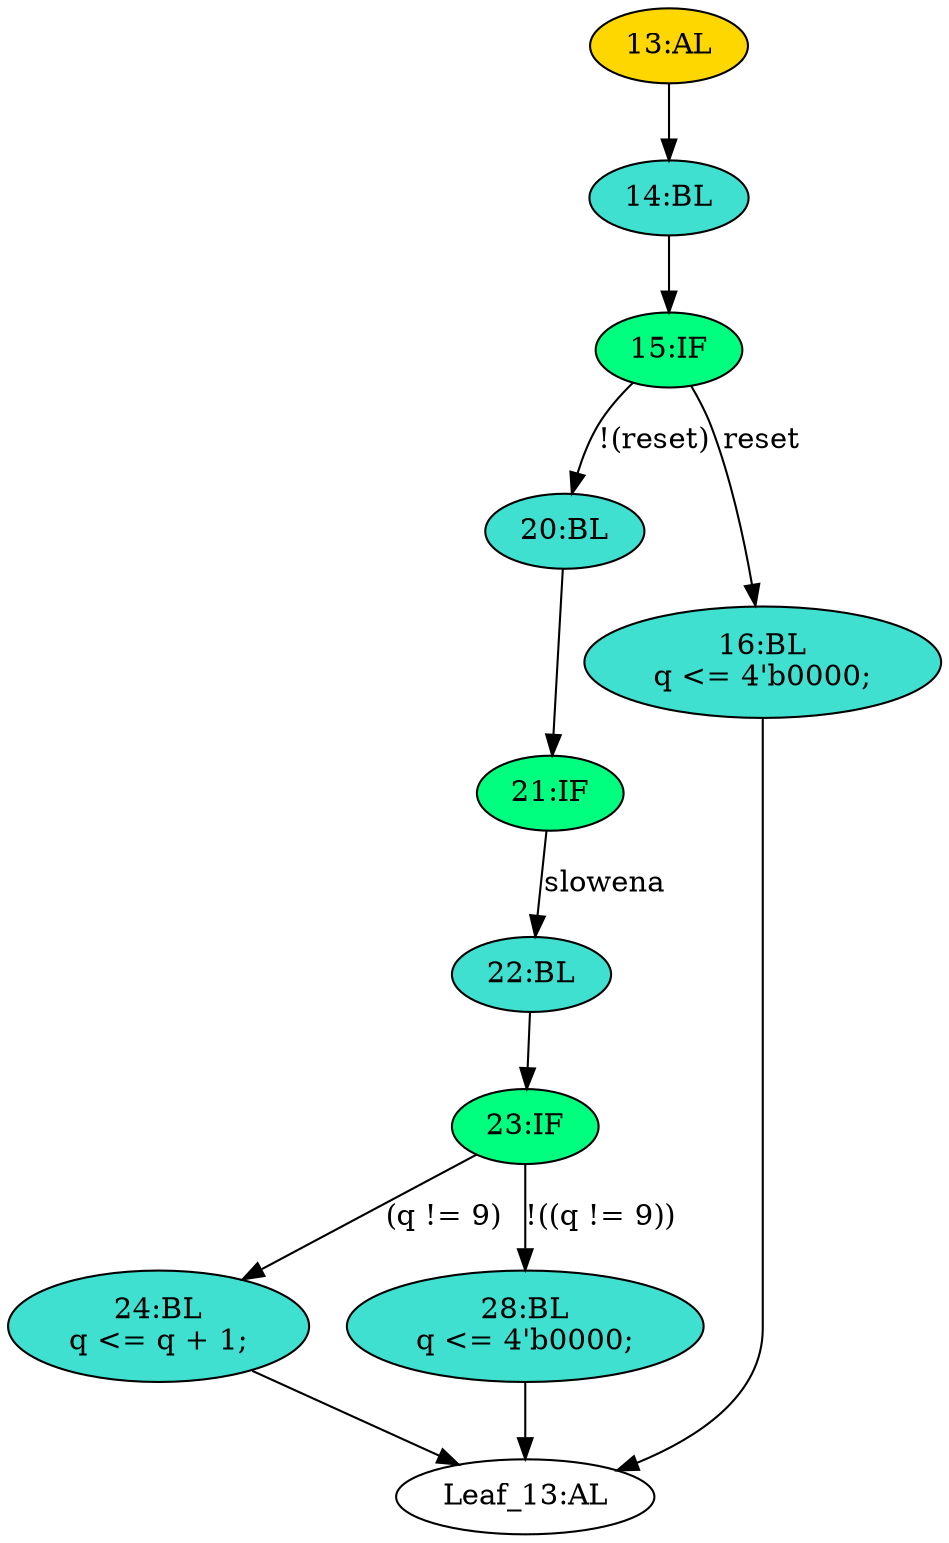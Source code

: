 strict digraph "" {
	node [label="\N"];
	"23:IF"	[ast="<pyverilog.vparser.ast.IfStatement object at 0x7f17f4af84d0>",
		fillcolor=springgreen,
		label="23:IF",
		statements="[]",
		style=filled,
		typ=IfStatement];
	"24:BL"	[ast="<pyverilog.vparser.ast.Block object at 0x7f17f4af8810>",
		fillcolor=turquoise,
		label="24:BL
q <= q + 1;",
		statements="[<pyverilog.vparser.ast.NonblockingSubstitution object at 0x7f17f4af8850>]",
		style=filled,
		typ=Block];
	"23:IF" -> "24:BL"	[cond="['q']",
		label="(q != 9)",
		lineno=23];
	"28:BL"	[ast="<pyverilog.vparser.ast.Block object at 0x7f17f4af8610>",
		fillcolor=turquoise,
		label="28:BL
q <= 4'b0000;",
		statements="[<pyverilog.vparser.ast.NonblockingSubstitution object at 0x7f17f4af8650>]",
		style=filled,
		typ=Block];
	"23:IF" -> "28:BL"	[cond="['q']",
		label="!((q != 9))",
		lineno=23];
	"14:BL"	[ast="<pyverilog.vparser.ast.Block object at 0x7f17f4af8ad0>",
		fillcolor=turquoise,
		label="14:BL",
		statements="[]",
		style=filled,
		typ=Block];
	"15:IF"	[ast="<pyverilog.vparser.ast.IfStatement object at 0x7f17f4af8b10>",
		fillcolor=springgreen,
		label="15:IF",
		statements="[]",
		style=filled,
		typ=IfStatement];
	"14:BL" -> "15:IF"	[cond="[]",
		lineno=None];
	"20:BL"	[ast="<pyverilog.vparser.ast.Block object at 0x7f17f4af8b50>",
		fillcolor=turquoise,
		label="20:BL",
		statements="[]",
		style=filled,
		typ=Block];
	"21:IF"	[ast="<pyverilog.vparser.ast.IfStatement object at 0x7f17f4af8b90>",
		fillcolor=springgreen,
		label="21:IF",
		statements="[]",
		style=filled,
		typ=IfStatement];
	"20:BL" -> "21:IF"	[cond="[]",
		lineno=None];
	"22:BL"	[ast="<pyverilog.vparser.ast.Block object at 0x7f17f4af8bd0>",
		fillcolor=turquoise,
		label="22:BL",
		statements="[]",
		style=filled,
		typ=Block];
	"22:BL" -> "23:IF"	[cond="[]",
		lineno=None];
	"Leaf_13:AL"	[def_var="['q']",
		label="Leaf_13:AL"];
	"24:BL" -> "Leaf_13:AL"	[cond="[]",
		lineno=None];
	"21:IF" -> "22:BL"	[cond="['slowena']",
		label=slowena,
		lineno=21];
	"15:IF" -> "20:BL"	[cond="['reset']",
		label="!(reset)",
		lineno=15];
	"16:BL"	[ast="<pyverilog.vparser.ast.Block object at 0x7f17f4af8cd0>",
		fillcolor=turquoise,
		label="16:BL
q <= 4'b0000;",
		statements="[<pyverilog.vparser.ast.NonblockingSubstitution object at 0x7f17f4af8d10>]",
		style=filled,
		typ=Block];
	"15:IF" -> "16:BL"	[cond="['reset']",
		label=reset,
		lineno=15];
	"13:AL"	[ast="<pyverilog.vparser.ast.Always object at 0x7f17f4af8f10>",
		clk_sens=True,
		fillcolor=gold,
		label="13:AL",
		sens="['clk']",
		statements="[]",
		style=filled,
		typ=Always,
		use_var="['q', 'reset', 'slowena']"];
	"13:AL" -> "14:BL"	[cond="[]",
		lineno=None];
	"16:BL" -> "Leaf_13:AL"	[cond="[]",
		lineno=None];
	"28:BL" -> "Leaf_13:AL"	[cond="[]",
		lineno=None];
}
